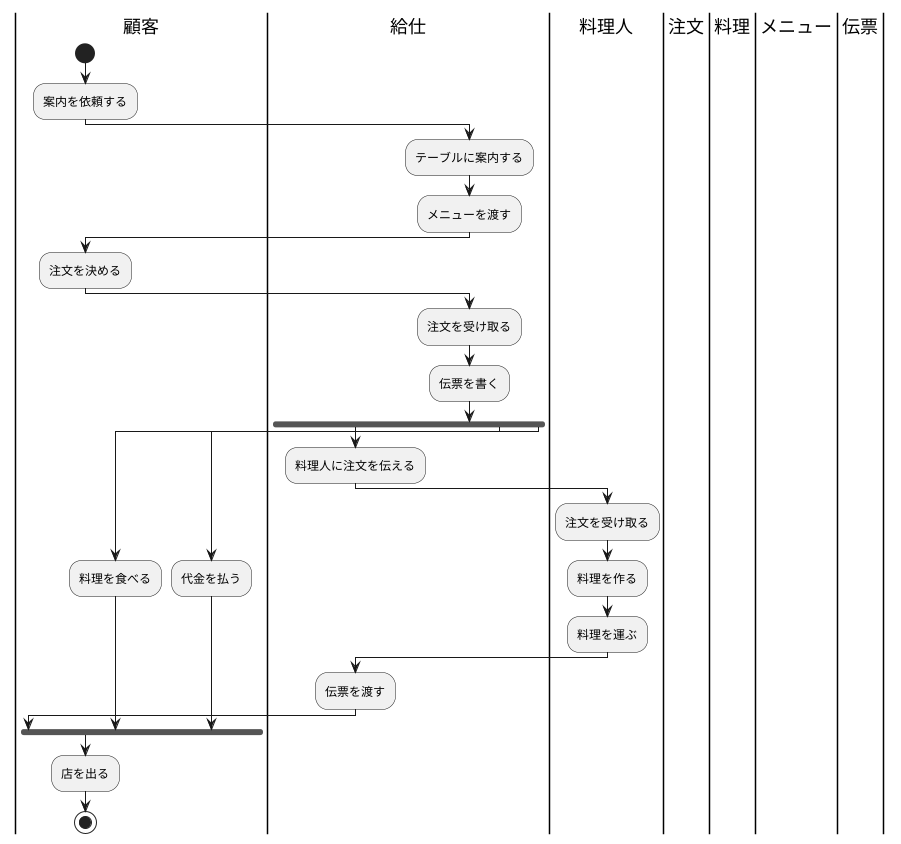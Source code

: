 @startuml


|顧客|
start
:案内を依頼する;
|給仕|
:テーブルに案内する;
|給仕|
:メニューを渡す;
|顧客|
:注文を決める;
|給仕|
:注文を受け取る;
|給仕|
:伝票を書く;
|給仕|
fork
  |給仕|
  :料理人に注文を伝える;
  |料理人|
  :注文を受け取る;
  |料理人|
  :料理を作る;
  |料理人|
  :料理を運ぶ;
  |給仕|
  :伝票を渡す;
fork again
  |顧客|
  :料理を食べる;
fork again
  |顧客|
  :代金を払う;
  
end fork
:店を出る;
stop
|顧客|
|注文|
|料理|
|メニュー|
|伝票|
@enduml